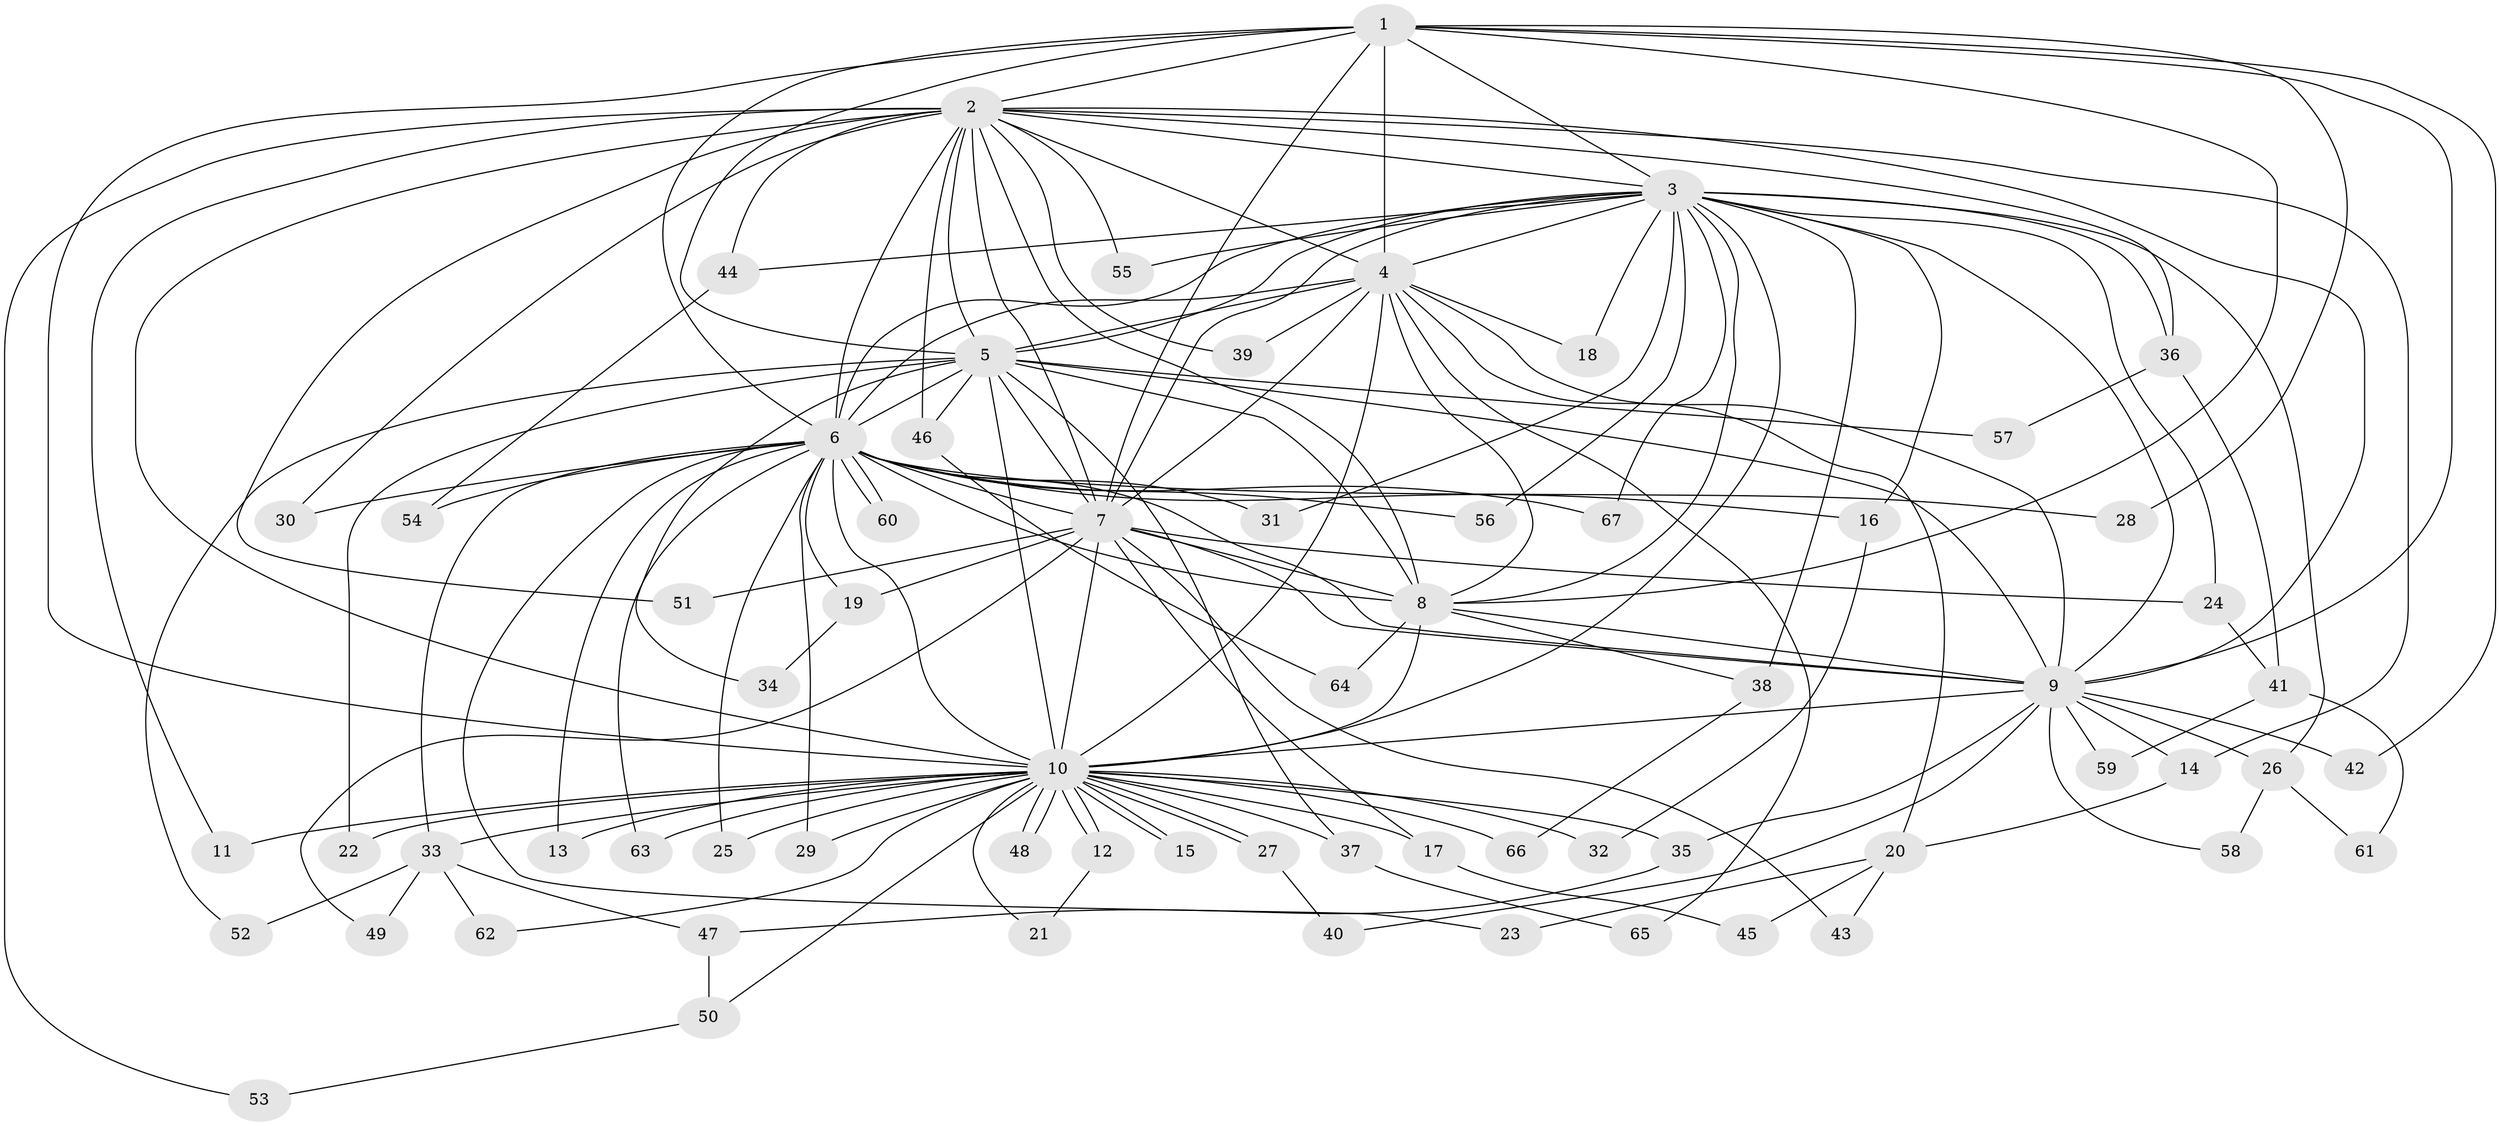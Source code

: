 // Generated by graph-tools (version 1.1) at 2025/01/03/09/25 03:01:17]
// undirected, 67 vertices, 159 edges
graph export_dot {
graph [start="1"]
  node [color=gray90,style=filled];
  1;
  2;
  3;
  4;
  5;
  6;
  7;
  8;
  9;
  10;
  11;
  12;
  13;
  14;
  15;
  16;
  17;
  18;
  19;
  20;
  21;
  22;
  23;
  24;
  25;
  26;
  27;
  28;
  29;
  30;
  31;
  32;
  33;
  34;
  35;
  36;
  37;
  38;
  39;
  40;
  41;
  42;
  43;
  44;
  45;
  46;
  47;
  48;
  49;
  50;
  51;
  52;
  53;
  54;
  55;
  56;
  57;
  58;
  59;
  60;
  61;
  62;
  63;
  64;
  65;
  66;
  67;
  1 -- 2;
  1 -- 3;
  1 -- 4;
  1 -- 5;
  1 -- 6;
  1 -- 7;
  1 -- 8;
  1 -- 9;
  1 -- 10;
  1 -- 28;
  1 -- 42;
  2 -- 3;
  2 -- 4;
  2 -- 5;
  2 -- 6;
  2 -- 7;
  2 -- 8;
  2 -- 9;
  2 -- 10;
  2 -- 11;
  2 -- 14;
  2 -- 30;
  2 -- 36;
  2 -- 39;
  2 -- 44;
  2 -- 46;
  2 -- 51;
  2 -- 53;
  2 -- 55;
  3 -- 4;
  3 -- 5;
  3 -- 6;
  3 -- 7;
  3 -- 8;
  3 -- 9;
  3 -- 10;
  3 -- 16;
  3 -- 18;
  3 -- 24;
  3 -- 26;
  3 -- 31;
  3 -- 36;
  3 -- 38;
  3 -- 44;
  3 -- 55;
  3 -- 56;
  3 -- 67;
  4 -- 5;
  4 -- 6;
  4 -- 7;
  4 -- 8;
  4 -- 9;
  4 -- 10;
  4 -- 18;
  4 -- 20;
  4 -- 39;
  4 -- 65;
  5 -- 6;
  5 -- 7;
  5 -- 8;
  5 -- 9;
  5 -- 10;
  5 -- 22;
  5 -- 34;
  5 -- 37;
  5 -- 46;
  5 -- 52;
  5 -- 57;
  6 -- 7;
  6 -- 8;
  6 -- 9;
  6 -- 10;
  6 -- 13;
  6 -- 16;
  6 -- 19;
  6 -- 23;
  6 -- 25;
  6 -- 28;
  6 -- 29;
  6 -- 30;
  6 -- 31;
  6 -- 33;
  6 -- 54;
  6 -- 56;
  6 -- 60;
  6 -- 60;
  6 -- 63;
  6 -- 67;
  7 -- 8;
  7 -- 9;
  7 -- 10;
  7 -- 17;
  7 -- 19;
  7 -- 24;
  7 -- 43;
  7 -- 49;
  7 -- 51;
  8 -- 9;
  8 -- 10;
  8 -- 38;
  8 -- 64;
  9 -- 10;
  9 -- 14;
  9 -- 26;
  9 -- 35;
  9 -- 40;
  9 -- 42;
  9 -- 58;
  9 -- 59;
  10 -- 11;
  10 -- 12;
  10 -- 12;
  10 -- 13;
  10 -- 15;
  10 -- 15;
  10 -- 17;
  10 -- 21;
  10 -- 22;
  10 -- 25;
  10 -- 27;
  10 -- 27;
  10 -- 29;
  10 -- 32;
  10 -- 33;
  10 -- 35;
  10 -- 37;
  10 -- 48;
  10 -- 48;
  10 -- 50;
  10 -- 62;
  10 -- 63;
  10 -- 66;
  12 -- 21;
  14 -- 20;
  16 -- 32;
  17 -- 45;
  19 -- 34;
  20 -- 23;
  20 -- 43;
  20 -- 45;
  24 -- 41;
  26 -- 58;
  26 -- 61;
  27 -- 40;
  33 -- 47;
  33 -- 49;
  33 -- 52;
  33 -- 62;
  35 -- 47;
  36 -- 41;
  36 -- 57;
  37 -- 65;
  38 -- 66;
  41 -- 59;
  41 -- 61;
  44 -- 54;
  46 -- 64;
  47 -- 50;
  50 -- 53;
}
